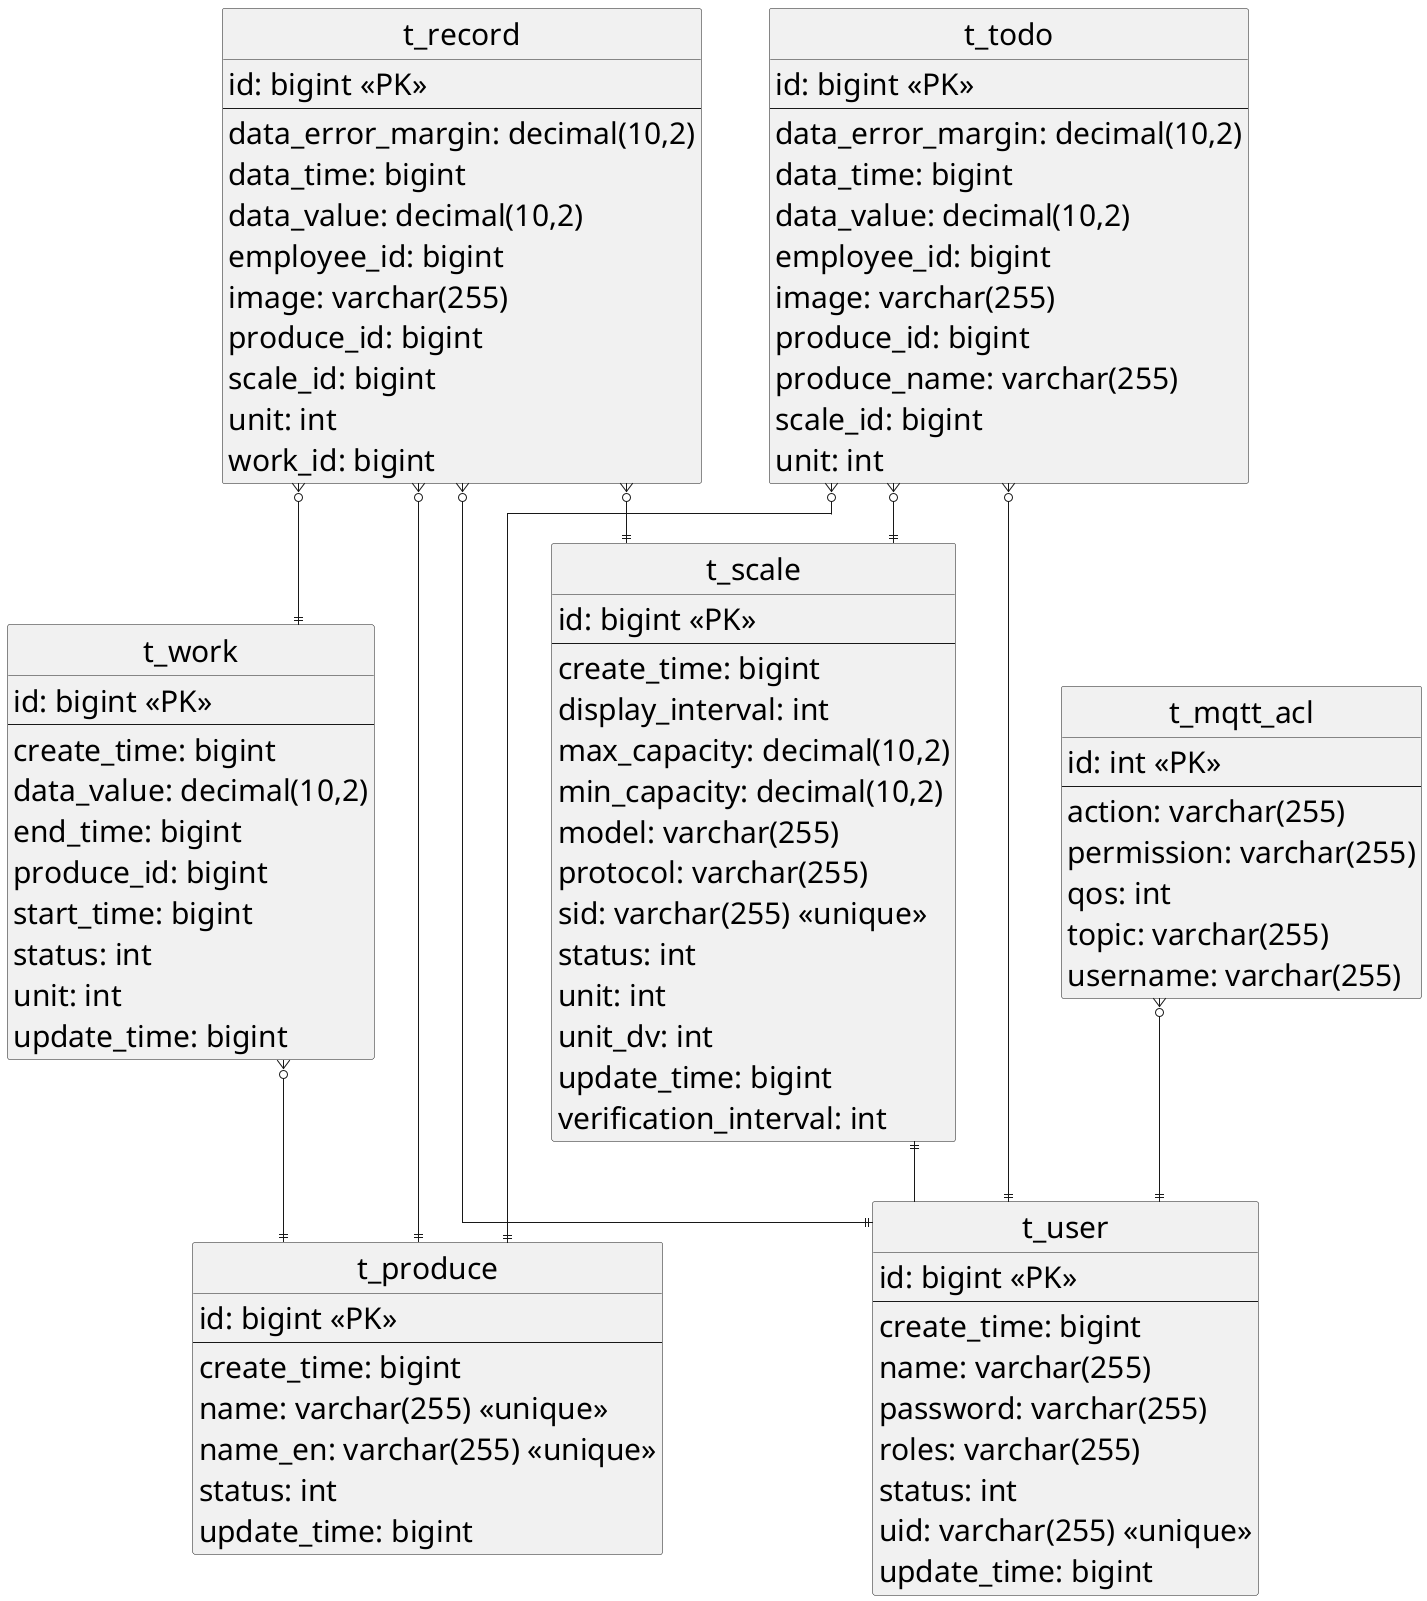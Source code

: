 @startuml

hide circle
top to bottom direction
' left to right direction
skinparam linetype ortho
skinparam classAttributeIconSize 0
skinparam defaultFontSize 30

class t_mqtt_acl {
   id: int <<PK>>
   --
   action: varchar(255)
   permission: varchar(255)
   qos: int
   ' retain: int
   topic: varchar(255)
   username: varchar(255)
}
class t_produce {
   id: bigint <<PK>>
   --
   create_time: bigint
   name: varchar(255) <<unique>>
   name_en: varchar(255) <<unique>>
   status: int
   update_time: bigint
}
class t_record {
   id: bigint <<PK>>
   --
   data_error_margin: decimal(10,2)
   data_time: bigint
   data_value: decimal(10,2)
   employee_id: bigint
   image: varchar(255)
   produce_id: bigint
   scale_id: bigint
   unit: int
   work_id: bigint
}
class t_scale {
   id: bigint <<PK>>
   --
   create_time: bigint
   display_interval: int
   max_capacity: decimal(10,2)
   min_capacity: decimal(10,2)
   model: varchar(255)
   protocol: varchar(255)
   sid: varchar(255) <<unique>>
   status: int
   unit: int
   unit_dv: int
   update_time: bigint
   verification_interval: int
}
class t_todo {
   id: bigint <<PK>>
   --
   data_error_margin: decimal(10,2)
   data_time: bigint
   data_value: decimal(10,2)
   employee_id: bigint
   image: varchar(255)
   produce_id: bigint
   produce_name: varchar(255)
   scale_id: bigint
   unit: int
}
class t_user {
   id: bigint <<PK>>
   --
   create_time: bigint
   name: varchar(255)
   password: varchar(255)
   roles: varchar(255)
   status: int
   uid: varchar(255) <<unique>>
   update_time: bigint
}
class t_work {
   id: bigint <<PK>>
   --
   create_time: bigint
   data_value: decimal(10,2)
   end_time: bigint
   produce_id: bigint
   start_time: bigint
   status: int
   unit: int
   update_time: bigint
}

t_record }o--|| t_scale
t_record }o--|| t_user
t_record }o--|| t_produce
t_record }o--|| t_work

t_todo }o--|| t_scale
t_todo }o--|| t_user
t_todo }o--|| t_produce

t_work }o--|| t_produce

t_mqtt_acl }o--|| t_user

t_scale ||-- t_user

@enduml
